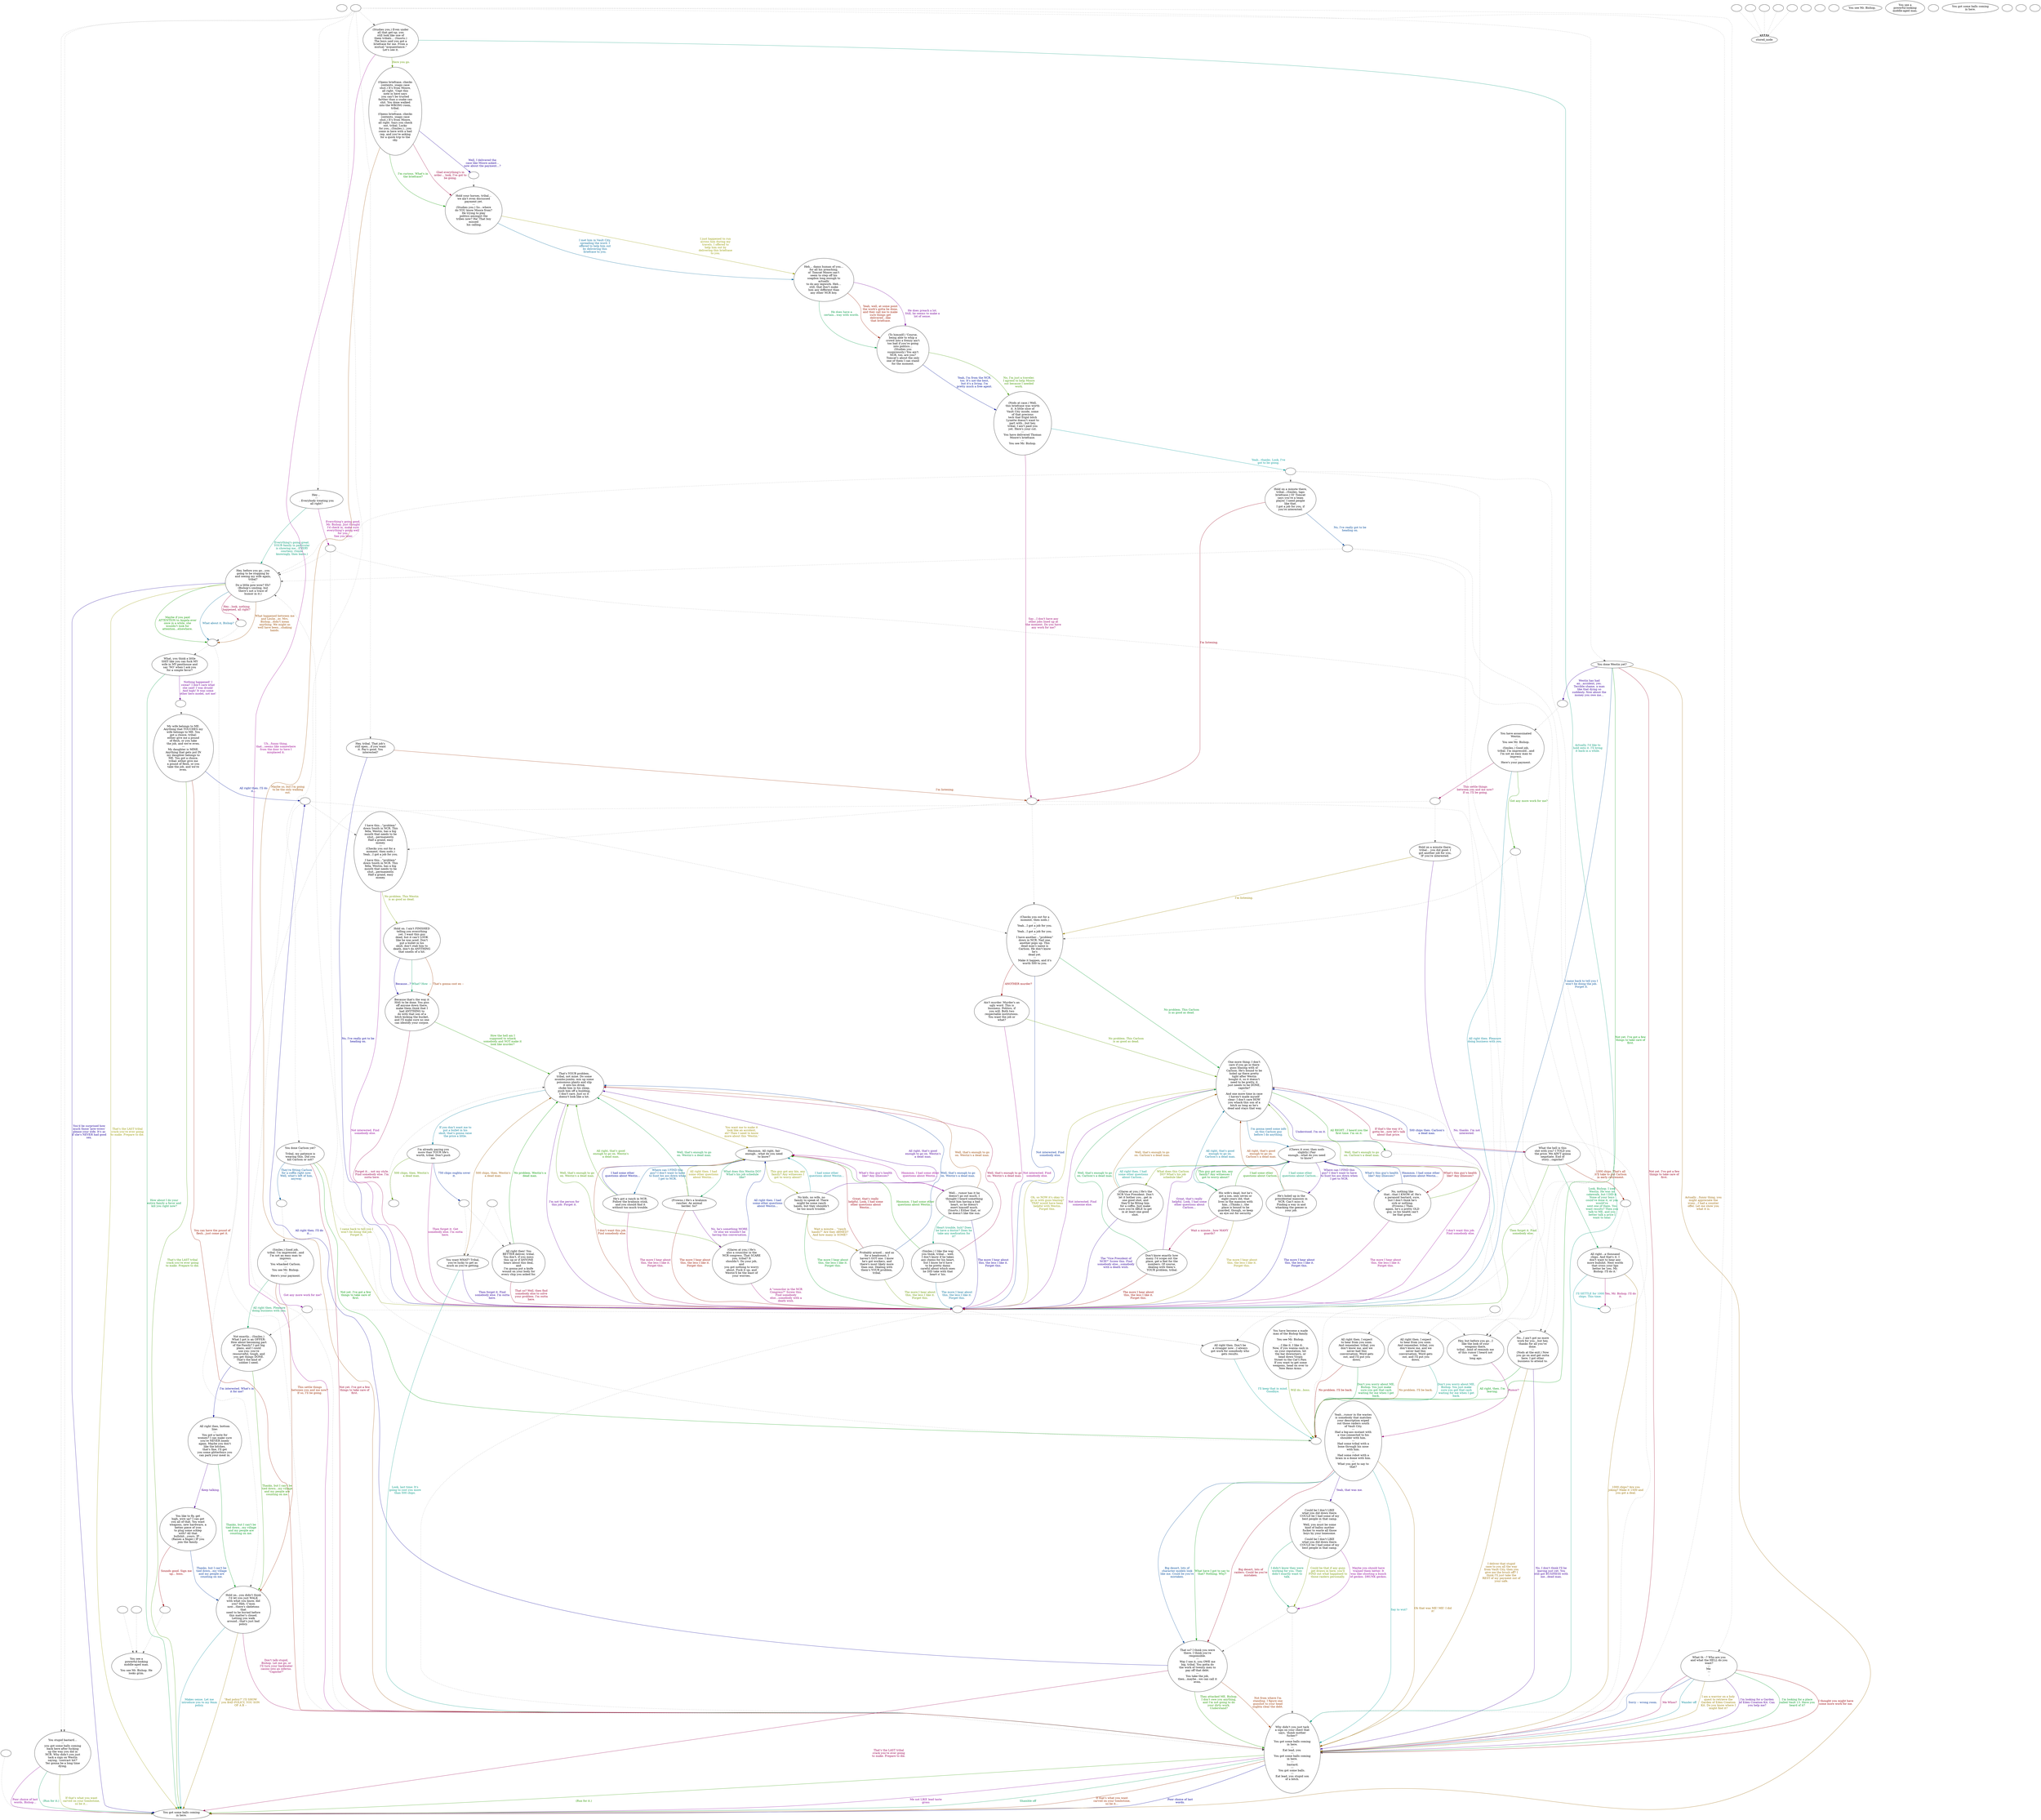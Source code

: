 digraph ncBishop {
  "checkPartyMembersNearDoor" [style=filled       fillcolor="#FFFFFF"       color="#000000"]
  "checkPartyMembersNearDoor" [label=""]
  "ChooseFromList" [style=filled       fillcolor="#FFFFFF"       color="#000000"]
  "ChooseFromList" [label="You see a\npowerful-looking\nmiddle-aged man.\n---\nYou see Mr. Bishop. He\nlooks grim."]
  "CLICK_PREV" [style=filled       fillcolor="#FFFFFF"       color="#000000"]
  "CLICK_PREV" -> "ChooseFromList" [style=dotted color="#555555"]
  "CLICK_PREV" [label=""]
  "CLICK_0" [style=filled       fillcolor="#FFFFFF"       color="#000000"]
  "CLICK_0" -> "stored_node" [style=dotted color="#555555"]
  "CLICK_0" [label=""]
  "CLICK_1" [style=filled       fillcolor="#FFFFFF"       color="#000000"]
  "CLICK_1" -> "stored_node" [style=dotted color="#555555"]
  "CLICK_1" [label=""]
  "CLICK_2" [style=filled       fillcolor="#FFFFFF"       color="#000000"]
  "CLICK_2" -> "stored_node" [style=dotted color="#555555"]
  "CLICK_2" [label=""]
  "CLICK_3" [style=filled       fillcolor="#FFFFFF"       color="#000000"]
  "CLICK_3" -> "stored_node" [style=dotted color="#555555"]
  "CLICK_3" [label=""]
  "CLICK_4" [style=filled       fillcolor="#FFFFFF"       color="#000000"]
  "CLICK_4" -> "stored_node" [style=dotted color="#555555"]
  "CLICK_4" [label=""]
  "CLICK_MORE" [style=filled       fillcolor="#FFFFFF"       color="#000000"]
  "CLICK_MORE" -> "ChooseFromList" [style=dotted color="#555555"]
  "CLICK_MORE" [label=""]
  "start" [style=filled       fillcolor="#FFFFFF"       color="#000000"]
  "start" [label=""]
  "critter_p_proc" [style=filled       fillcolor="#FFFFFF"       color="#000000"]
  "critter_p_proc" [label=""]
  "pickup_p_proc" [style=filled       fillcolor="#FFFFFF"       color="#000000"]
  "pickup_p_proc" -> "Node998" [style=dotted color="#555555"]
  "pickup_p_proc" [label=""]
  "talk_p_proc" [style=filled       fillcolor="#FFFFFF"       color="#000000"]
  "talk_p_proc" -> "Node056" [style=dotted color="#555555"]
  "talk_p_proc" -> "Node001" [style=dotted color="#555555"]
  "talk_p_proc" -> "Node003" [style=dotted color="#555555"]
  "talk_p_proc" -> "Node032" [style=dotted color="#555555"]
  "talk_p_proc" -> "Node031" [style=dotted color="#555555"]
  "talk_p_proc" -> "Node048" [style=dotted color="#555555"]
  "talk_p_proc" -> "Node033" [style=dotted color="#555555"]
  "talk_p_proc" -> "Node032" [style=dotted color="#555555"]
  "talk_p_proc" -> "Node002" [style=dotted color="#555555"]
  "talk_p_proc" [label=""]
  "destroy_p_proc" [style=filled       fillcolor="#FFFFFF"       color="#000000"]
  "destroy_p_proc" [label=""]
  "look_at_p_proc" [style=filled       fillcolor="#FFFFFF"       color="#000000"]
  "look_at_p_proc" [label="You see Mr. Bishop."]
  "description_p_proc" [style=filled       fillcolor="#FFFFFF"       color="#000000"]
  "description_p_proc" [label="You see a\npowerful-looking\nmiddle-aged man."]
  "use_skill_on_p_proc" [style=filled       fillcolor="#FFFFFF"       color="#000000"]
  "use_skill_on_p_proc" [label=""]
  "damage_p_proc" [style=filled       fillcolor="#FFFFFF"       color="#000000"]
  "damage_p_proc" [label="You got some balls coming\nin here."]
  "map_enter_p_proc" [style=filled       fillcolor="#FFFFFF"       color="#000000"]
  "map_enter_p_proc" [label=""]
  "timed_event_p_proc" [style=filled       fillcolor="#FFFFFF"       color="#000000"]
  "timed_event_p_proc" [label=""]
  "map_update_p_proc" [style=filled       fillcolor="#FFFFFF"       color="#000000"]
  "map_update_p_proc" [label=""]
  "Node998" [style=filled       fillcolor="#FFFFFF"       color="#000000"]
  "Node998" [label="You got some balls coming\nin here."]
  "Node999" [style=filled       fillcolor="#FFFFFF"       color="#000000"]
  "Node999" [label=""]
  "Node001" [style=filled       fillcolor="#FFFFFF"       color="#000000"]
  "Node001" [label="Why didn't you just tack\na sign on your chest that\nsays, 'dumb mother\nfucker?'\n---\nYou got some balls coming\nin here.\n---\nEat lead, you \n---\nYou got some balls coming\nin here.\n---\n bastard.\n---\nYou got some balls. \n---\nEat lead, you stupid son\nof a bitch."]
  "Node001" -> "Node998" [label="Me not LIKE lead taste\ngross" color="#850099" fontcolor="#850099"]
  "Node001" -> "Node998" [label="Shamble off" color="#009958" fontcolor="#009958"]
  "Node001" -> "Node998" [label="If that's what you want\ncarved on your tombstone,\nso be it..." color="#992C00" fontcolor="#992C00"]
  "Node001" -> "Node998" [label="Poor choice of last\nwords." color="#000199" fontcolor="#000199"]
  "Node001" -> "Node998" [label="(Run for it.)" color="#2E9900" fontcolor="#2E9900"]
  "Node002" [style=filled       fillcolor="#FFFFFF"       color="#000000"]
  "Node002" [label="What th --? Who are you\nand what the HELL do you\nwant?\n---\nMe \n---\n."]
  "Node002" -> "Node001" [label="Me Whoo?" color="#99005A" fontcolor="#99005A"]
  "Node002" -> "Node001" [label="Wander off" color="#008799" fontcolor="#008799"]
  "Node002" -> "Node001" [label="I am a warrior on a holy\nquest to retrieve the\nGarden of Eden Creation\nKit. Do you know where I\nmight find it?" color="#997F00" fontcolor="#997F00"]
  "Node002" -> "Node001" [label="I'm looking for a Garden\nof Eden Creation Kit. Can\nyou help me?" color="#520099" fontcolor="#520099"]
  "Node002" -> "Node001" [label="I'm looking for a place\ncalled Vault 13. Have you\nheard of it?" color="#009925" fontcolor="#009925"]
  "Node002" -> "Node001" [label="I thought you might have\nsome more work for me." color="#990007" fontcolor="#990007"]
  "Node002" -> "Node001" [label="Sorry -- wrong room." color="#003499" fontcolor="#003499"]
  "Node003" [style=filled       fillcolor="#FFFFFF"       color="#000000"]
  "Node003" [label="(Studies you.) Even under\nall that get-up, you\nstill look like one of\nthem tribals… (Snorts.)\nThe boys said you got a\nbriefcase for me. From a\nmutual \"acquaintance.\"\nLet's see it."]
  "Node003" -> "Node004" [label="Here you go." color="#619900" fontcolor="#619900"]
  "Node003" -> "Node001" [label="Uh…funny thing,\nthat…seems like somewhere\nfrom the door to here I\nmisplaced it." color="#99008D" fontcolor="#99008D"]
  "Node003" -> "Node001" [label="Actually, I'd like to\nhold onto it. I'll bring\nit back in a while." color="#009978" fontcolor="#009978"]
  "Node004" [style=filled       fillcolor="#FFFFFF"       color="#000000"]
  "Node004" [label="(Opens briefcase, checks\ncontents, snaps case\nshut.) It's from Moore,\nall right. 'Cept this\nnote in here says\nyou can't be trusted\nfarther than a snake can\nshit. You done walked\ninto the WRONG room,\ntribal.\n---\n(Opens briefcase, checks\ncontents, snaps case\nshut.) It's from Moore,\nall right. Says you check\nout, tribal. Lucky\nfor you…(Smiles.)…you\ncome in here with a bad\nrep, and you're asking\nfor a quick trip to the\nsky."]
  "Node004" -> "Node001" [label="Maybe so, but I'm going\nto be the only walking\nout." color="#994B00" fontcolor="#994B00"]
  "Node004" -> "Node990" [label="Well, I delivered the\ncase like Moore asked…\nnow about the payment…?" color="#1F0099" fontcolor="#1F0099"]
  "Node004" -> "Node005" [label="I'm curious. What's in\nthe briefcase?" color="#0E9900" fontcolor="#0E9900"]
  "Node004" -> "Node005" [label="Glad everything's in\norder… look, I've got to\nbe going." color="#99003B" fontcolor="#99003B"]
  "Node005" [style=filled       fillcolor="#FFFFFF"       color="#000000"]
  "Node005" [label="Hold your horses, tribal…\nwe ain't even discussed\npayment yet.\n---\n(Studies you.) So…where\ndo YOU know Moore from?\nHe trying to play\npolitics amongst the\ntribes now? Ha! That boy\nmissed\n his calling."]
  "Node005" -> "Node006" [label="I met him in Vault City,\nspreading the word. I\noffered to help him out\nby delivering this\nbriefcase to you." color="#006799" fontcolor="#006799"]
  "Node005" -> "Node006" [label="I just happened to run\nacross him during my\ntravels. I offered to\nhelp him out by\ndelivering this briefcase\nto you." color="#949900" fontcolor="#949900"]
  "Node006" [style=filled       fillcolor="#FFFFFF"       color="#000000"]
  "Node006" [label="Heh… damn human of you…\nfor all his preaching,\nol' Tomcat Moore can't\nseem to step off his\nsoapbox long enough to\nactually\nto do any legwork. Heh…\nstill, that don't make\nhim any different than\nany other NCR boy."]
  "Node006" -> "Node007" [label="He does preach a lot.\nStill, he seems to make a\nlot of sense." color="#720099" fontcolor="#720099"]
  "Node006" -> "Node007" [label="He does have a\ncertain…way with words." color="#009945" fontcolor="#009945"]
  "Node006" -> "Node007" [label="Yeah, well, at some point\nthe work's gotta be done,\nand they call me to make\nsure things get\ndelivered…like\n that briefcase." color="#991800" fontcolor="#991800"]
  "Node007" [style=filled       fillcolor="#FFFFFF"       color="#000000"]
  "Node007" [label="(To himself.) 'Course,\nbeing able to whip a\ncrowd into a frenzy ain't\ntoo bad if you're going\ninto politics…\n(Studies you\nsuspiciously.) You ain't\nNCR, too, are you?\nTomcat's about the only\none of them I can stand\nfor the moment."]
  "Node007" -> "Node008" [label="Yeah, I'm from the NCR,\ntoo. It's not the best,\nbut it's a living. I'm\npretty much a free agent." color="#001499" fontcolor="#001499"]
  "Node007" -> "Node008" [label="No, I'm just a traveler.\nI agreed to help Moore\nout because I needed\nwork." color="#419900" fontcolor="#419900"]
  "Node008" [style=filled       fillcolor="#FFFFFF"       color="#000000"]
  "Node008" [label="(Nods at case.) Well,\nthis briefcase was worth\nit. A little slice of\nVault City inside, some\nof that precious\ntech that frigid bitch\nLynette doesn't want to\npart with…but hey,\ntribal, I ain't paid you\nyet. Here's your cut.\n---\nYou have delivered Thomas\nMoore's briefcase.\n---\nYou see Mr. Bishop."]
  "Node008" -> "Node989" [label="Say…I don't have any\nother jobs lined up at\nthe moment. Do you have\nany work for me?" color="#99006E" fontcolor="#99006E"]
  "Node008" -> "Node988" [label="Yeah…thanks. Look, I've\ngot to be going." color="#009998" fontcolor="#009998"]
  "Node009" [style=filled       fillcolor="#FFFFFF"       color="#000000"]
  "Node009" [label="No…I ain't got no more\nwork for you…but hey,\nthanks for all you've\ndone.\n---\n(Nods at the exit.) Now\nyou go on and get outta\nhere. I got other\nbusiness to attend to."]
  "Node009" -> "Node001" [label="I deliver that stupid\ncase to you all the way\nfrom Vault City, then you\ngive me the brush off? I\nthink I'll just take the\nREST of my payment out of\nyour safe." color="#996B00" fontcolor="#996B00"]
  "Node009" -> "Node001" [label="No, I don't think I'll be\nleaving just yet. You\nstill got BUSINESS with\nme...dead man." color="#3E0099" fontcolor="#3E0099"]
  "Node009" -> "Node999" [label="All right, then. I'm\nleaving." color="#009912" fontcolor="#009912"]
  "Node010" [style=filled       fillcolor="#FFFFFF"       color="#000000"]
  "Node010" [label="Hold on a minute there,\ntribal…(Smiles, taps\nbriefcase.) Ol' Tomcat\nsays you're a team\nplayer. I need people\nlike that.\nI got a job for you, if\nyou're interested."]
  "Node010" -> "Node989" [label="I'm listening." color="#99001B" fontcolor="#99001B"]
  "Node010" -> "Node987" [label="No, I've really got to be\nheading on." color="#004899" fontcolor="#004899"]
  "Node011" [style=filled       fillcolor="#FFFFFF"       color="#000000"]
  "Node011" [label="I have this…\"problem\"\ndown South in NCR. This\nfella, Westin, has a big\nmouth that needs to be\nshut…permanently.\nHalf a grand, easy\nmoney.\n---\n(Checks you out for a\nmoment, then nods.)\nYeah…I got a job for you.\n---\nI have this…\"problem\"\ndown South in NCR. This\nfella, Westin, has a big\nmouth that needs to be\nshut…permanently.\nHalf a grand, easy\nmoney."]
  "Node011" -> "Node012" [label="No problem. This Westin\nis as good as dead." color="#749900" fontcolor="#749900"]
  "Node011" -> "Node986" [label="Not interested. Find\nsomebody else." color="#910099" fontcolor="#910099"]
  "Node012" [style=filled       fillcolor="#FFFFFF"       color="#000000"]
  "Node012" [label="Hold on. I ain't FINISHED\ntelling you everything\nyet. I want this guy\ndead, but it can't LOOK\nlike he was aced. Don't\nput a bullet in his\nskull, don't stab him to\ndeath, don't do ANYTHING\nthat smells of a hit."]
  "Node012" -> "Node013" [label="What? How  --" color="#009964" fontcolor="#009964"]
  "Node012" -> "Node013" [label="That's gonna cost ex --" color="#993800" fontcolor="#993800"]
  "Node012" -> "Node013" [label="Because...?" color="#0B0099" fontcolor="#0B0099"]
  "Node013" [style=filled       fillcolor="#FFFFFF"       color="#000000"]
  "Node013" [label="Because that's the way it\nHAS to be done. You piss\noff anyone down there,\nmake them think that I\nhad ANYTHING to\ndo with that son of a\nbitch kicking the bucket,\nand I'll make sure no one\ncan identify your corpse."]
  "Node013" -> "Node014" [label="How the hell am I\nsupposed to whack\nsomebody and NOT make it\nlook like murder?" color="#219900" fontcolor="#219900"]
  "Node013" -> "Node986" [label="Forget it… not my style.\nFind somebody else. I'm\noutta here." color="#99004E" fontcolor="#99004E"]
  "Node014" [style=filled       fillcolor="#FFFFFF"       color="#000000"]
  "Node014" [label="That's YOUR problem,\ntribal, not mine. Do some\nmumbo-jumbo, mix up some\npoisonous plants and slip\nit into his drink,\nchoke him in his sleep,\npush him off a building,\nI don't care. Just so it\ndoesn't look like a hit."]
  "Node014" -> "Node016" [label="If you don't want me to\nput a bullet in his\nskull, that's gonna raise\nthe price a little." color="#007B99" fontcolor="#007B99"]
  "Node014" -> "Node022" [label="You want me to make it\nlook like an accident,\neh? Then I need to know\nmore about this 'Westin.'" color="#998B00" fontcolor="#998B00"]
  "Node014" -> "Node986" [label="I'm not the person for\nthis job. Forget it." color="#5E0099" fontcolor="#5E0099"]
  "Node015" [style=filled       fillcolor="#FFFFFF"       color="#000000"]
  "Node015" [label="All right then. I expect\nto hear from you soon.\nAnd remember, tribal, you\ndon't know me, and we\nnever had this\nconversation. Word gets\nout, and I'll put you\ndown."]
  "Node015" -> "Node999" [label="Don't you worry about ME,\nBishop. You just make\nsure you got that cash\nwaiting for me when I get\nback." color="#009931" fontcolor="#009931"]
  "Node015" -> "Node999" [label="No problem. I'll be back." color="#990500" fontcolor="#990500"]
  "Node016" [style=filled       fillcolor="#FFFFFF"       color="#000000"]
  "Node016" [label="I'm already paying you\nmore than YOUR life's\nworth, tribal. Don't push\nme."]
  "Node016" -> "Node983" [label="750 chips oughta cover\nit." color="#002899" fontcolor="#002899"]
  "Node016" -> "Node982" [label="500 chips, then. Westin's\na dead man." color="#559900" fontcolor="#559900"]
  "Node016" -> "Node986" [label="Then forget it. Get\nsomebody else. I'm outta\nhere." color="#990081" fontcolor="#990081"]
  "Node017" [style=filled       fillcolor="#FFFFFF"       color="#000000"]
  "Node017" [label="You want WHAT? Tribal,\nyou're lucky to get as\nmuch as you're getting."]
  "Node017" -> "Node001" [label="Look, last time: It's\ngoing to cost you more\nthan 500 chips." color="#009984" fontcolor="#009984"]
  "Node017" -> "Node014" [label="500 chips, then. Westin's\na dead man." color="#995700" fontcolor="#995700"]
  "Node017" -> "Node986" [label="Then forget it. Find\nsomebody else. I'm outta\nhere." color="#2B0099" fontcolor="#2B0099"]
  "Node018" [style=filled       fillcolor="#FFFFFF"       color="#000000"]
  "Node018" [label="All right then! You\nBETTER deliver, tribal.\nYou don't, if you mess\nthis up or if ANYONE\nhears about this deal,\nand\nI'm gonna put a knife\nwound on your body for\nevery chip you asked for."]
  "Node018" -> "Node014" [label="No problem. Westin's a\ndead man." color="#029900" fontcolor="#029900"]
  "Node018" -> "Node986" [label="That so? Well, then find\nsomebody else to solve\nyour problem. I'm outta\nhere." color="#99002E" fontcolor="#99002E"]
  "Node022" [style=filled       fillcolor="#FFFFFF"       color="#000000"]
  "Node022" [label="Hmmmm. All right, fair\nenough…what do you need\nto know?"]
  "Node022" -> "Node023" [label="Where can I FIND this\nguy? I don't want to have\nto hunt his ass down when\nI get to NCR." color="#005B99" fontcolor="#005B99"]
  "Node022" -> "Node024" [label="This guy got any kin, any\nfamily? Any witnesses I\ngot to worry about?" color="#889900" fontcolor="#889900"]
  "Node022" -> "Node026" [label="What's this guy's health\nlike? Any illnesses?" color="#7E0099" fontcolor="#7E0099"]
  "Node022" -> "Node028" [label="What does this Westin DO?\nWhat's his job schedule\nlike?" color="#009951" fontcolor="#009951"]
  "Node022" -> "Node986" [label="I don't want this job.\nFind somebody else." color="#992400" fontcolor="#992400"]
  "Node023" [style=filled       fillcolor="#FFFFFF"       color="#000000"]
  "Node023" [label="He's got a ranch in NCR.\nFollow the brahmin stink,\nand you should find it\nwithout too much trouble."]
  "Node023" -> "Node022" [label="I had some other\nquestions about Westin…" color="#000899" fontcolor="#000899"]
  "Node023" -> "Node014" [label="All right, that's good\nenough to go on. Westin's\na dead man." color="#359900" fontcolor="#359900"]
  "Node023" -> "Node986" [label="The more I hear about\nthis, the less I like it.\nForget this." color="#990062" fontcolor="#990062"]
  "Node024" [style=filled       fillcolor="#FFFFFF"       color="#000000"]
  "Node024" [label="No kids, no wife, no\nfamily to speak of. There\nmight be some ranch\nhands, but they shouldn't\nbe too much trouble."]
  "Node024" -> "Node022" [label="I had some other\nquestions about Westin…" color="#008E99" fontcolor="#008E99"]
  "Node024" -> "Node025" [label="Wait a minute… \"ranch\nhands?\" Are they ARMED?\nAnd how many is SOME?" color="#997700" fontcolor="#997700"]
  "Node024" -> "Node014" [label="All right, that's good\nenough to go on. Westin's\na dead man." color="#4A0099" fontcolor="#4A0099"]
  "Node024" -> "Node986" [label="The more I hear about\nthis, the less I like it.\nForget this." color="#00991E" fontcolor="#00991E"]
  "Node025" [style=filled       fillcolor="#FFFFFF"       color="#000000"]
  "Node025" [label="Probably armed… and as\nfor a headcount, I\nhaven't GOT one. I know\nhe's got workers, and\nthere's most likely more\nthan one. Dealing with\nthem's YOUR problem,\ntribal."]
  "Node025" -> "Node022" [label="Great, that's really\nhelpful. Look, I had some\nother questions about\nWestin…" color="#99000F" fontcolor="#99000F"]
  "Node025" -> "Node014" [label="Well, that's enough to go\non. Westin's a dead man." color="#003B99" fontcolor="#003B99"]
  "Node025" -> "Node986" [label="The more I hear about\nthis, the less I like it.\nForget this." color="#689900" fontcolor="#689900"]
  "Node026" [style=filled       fillcolor="#FFFFFF"       color="#000000"]
  "Node026" [label="Well… rumor has it he\ndoesn't go out much. I\nthought I heard something\n'bout him having a bad\nheart, so he doesn't\nexert himself much.\n(Snorts.) Either that, or\nhe doesn't like the sun."]
  "Node026" -> "Node022" [label="Hmmmm. I had some other\nquestions about Westin…" color="#990095" fontcolor="#990095"]
  "Node026" -> "Node027" [label="Heart trouble, huh? Does\nhe have a doctor? Does he\ntake any medication for\nit?" color="#009971" fontcolor="#009971"]
  "Node026" -> "Node014" [label="Well, that's enough to go\non. Westin's a dead man." color="#994400" fontcolor="#994400"]
  "Node026" -> "Node986" [label="The more I hear about\nthis, the less I like it.\nForget this." color="#170099" fontcolor="#170099"]
  "Node027" [style=filled       fillcolor="#FFFFFF"       color="#000000"]
  "Node027" [label="(Smiles.) I like the way\nyou think, tribal… well,\nI don't know if he takes\nany chems for his heart,\nbut I know he'd have\nto be pretty damn\ncareful about which ones\nhe DID take with that\nheart o' his."]
  "Node027" -> "Node022" [label="Hmmmm. I had some other\nquestions about Westin…" color="#159900" fontcolor="#159900"]
  "Node027" -> "Node014" [label="Well, that's enough to go\non. Westin's a dead man." color="#990042" fontcolor="#990042"]
  "Node027" -> "Node986" [label="The more I hear about\nthis, the less I like it.\nForget this." color="#006F99" fontcolor="#006F99"]
  "Node028" [style=filled       fillcolor="#FFFFFF"       color="#000000"]
  "Node028" [label="(Frowns.) He's a brahmin\nrancher. An animal\nherder. So?"]
  "Node028" -> "Node022" [label="All right then. I had\nsome other questions\nabout Westin…" color="#999700" fontcolor="#999700"]
  "Node028" -> "Node029" [label="No, he's something MORE.\nOr else we wouldn't be\nhaving this conversation." color="#6A0099" fontcolor="#6A0099"]
  "Node028" -> "Node014" [label="Well, that's enough to go\non. Westin's a dead man." color="#00993D" fontcolor="#00993D"]
  "Node028" -> "Node986" [label="The more I hear about\nthis, the less I like it.\nForget this." color="#991100" fontcolor="#991100"]
  "Node029" [style=filled       fillcolor="#FFFFFF"       color="#000000"]
  "Node029" [label="(Glares at you.) He's\nalso a councilor in the\nNCR congress. That SCARE\nyou, tribal? It\nshouldn't. Do your job,\nand\nyou got nothing to worry\nabout. Fuck it up, and\nWestin'll be the least of\nyour worries."]
  "Node029" -> "Node022" [label="All right then. I had\nsome other questions\nabout Westin…" color="#001C99" fontcolor="#001C99"]
  "Node029" -> "Node014" [label="Well, that's enough to go\non. Westin's a dead man." color="#499900" fontcolor="#499900"]
  "Node029" -> "Node986" [label="A \"councilor in the NCR\nCongress?\" Screw this.\nFind somebody\nelse…somebody with a\ndeath wish." color="#990075" fontcolor="#990075"]
  "Node030" [style=filled       fillcolor="#FFFFFF"       color="#000000"]
  "Node030" [label="All right then. Don't be\na stranger now…I always\ngot work for somebody who\ngets results."]
  "Node030" -> "Node999" [label="I'll keep that in mind.\nGoodbye." color="#009990" fontcolor="#009990"]
  "Node031" [style=filled       fillcolor="#FFFFFF"       color="#000000"]
  "Node031" [label="You done Westin yet?"]
  "Node031" -> "Node998" [label="Actually…funny thing, you\nmight appreciate the\nirony…I had a counter\noffer. Let me show you\nwhat it is." color="#996400" fontcolor="#996400"]
  "Node031" -> "Node981" [label="Westin has had\nan…accident, yes.\nTerrible shame, a man\nlike that dying so\nsuddenly. Now about the\nmoney you owe me…" color="#370099" fontcolor="#370099"]
  "Node031" -> "Node999" [label="Not yet. I've got a few\nthings to take care of\nfirst." color="#00990A" fontcolor="#00990A"]
  "Node031" -> "Node001" [label="Not yet. I've got a few\nthings to take care of\nfirst." color="#990022" fontcolor="#990022"]
  "Node031" -> "Node986" [label="I came back to tell you I\nwon't be doing the job.\nForget it." color="#004F99" fontcolor="#004F99"]
  "Node032" [style=filled       fillcolor="#FFFFFF"       color="#000000"]
  "Node032" [label="You stupid bastard…\n---\nyou got some balls coming\nback here after fucking\nup the way you did in\nNCR. Why didn't you just\ntack a sign on Westin\nsaying, 'contract hit?'\nYer gonna be a long time\ndying."]
  "Node032" -> "Node998" [label="If that's what you want\ncarved on your tombstone,\nso be it..." color="#7C9900" fontcolor="#7C9900"]
  "Node032" -> "Node998" [label="Poor choice of last\nwords, Bishop…" color="#8A0099" fontcolor="#8A0099"]
  "Node032" -> "Node998" [label="(Run for it.)" color="#00995D" fontcolor="#00995D"]
  "Node033" [style=filled       fillcolor="#FFFFFF"       color="#000000"]
  "Node033" [label="Hey, tribal. That job's\nstill open…if you want\nit. Pay's good. You\ninterested?"]
  "Node033" -> "Node989" [label="I'm listening." color="#993000" fontcolor="#993000"]
  "Node033" -> "Node986" [label="No, I've really got to be\nheading on." color="#040099" fontcolor="#040099"]
  "Node034" [style=filled       fillcolor="#FFFFFF"       color="#000000"]
  "Node034" [label="You have assassinated\nWestin.\n---\nYou see Mr. Bishop.\n---\n(Smiles.) Good job,\ntribal. I'm impressed…and\nI'm not an easy man to\nimpress.\n---\nHere's your payment."]
  "Node034" -> "Node980" [label="Got any more work for me?" color="#299900" fontcolor="#299900"]
  "Node034" -> "Node979" [label="This settle things\nbetween you and me now?\nIf so, I'll be going." color="#990056" fontcolor="#990056"]
  "Node034" -> "Node986" [label="All right then. Pleasure\ndoing business with you." color="#008299" fontcolor="#008299"]
  "Node035" [style=filled       fillcolor="#FFFFFF"       color="#000000"]
  "Node035" [label="Hold on a minute there,\ntribal… you did good. I\ngot another job for you,\nIF you're interested."]
  "Node035" -> "Node036" [label="I'm listening." color="#998300" fontcolor="#998300"]
  "Node035" -> "Node986" [label="No, thanks. I'm not\ninterested." color="#570099" fontcolor="#570099"]
  "Node036" [style=filled       fillcolor="#FFFFFF"       color="#000000"]
  "Node036" [label="(Checks you out for a\nmoment, then nods.)\n---\nYeah…I got a job for you.\n---\nYeah…I got a job for you.\n---\nI have another…\"problem\"\ndown in NCR. Nail one,\nanother pops up. This\ndead man's name is\nCarlson. He don't know\nhe's\n dead yet. \n---\nMake it happen, and it's\nworth 500 to you."]
  "Node036" -> "Node039" [label="No problem. This Carlson\nis as good as dead." color="#00992A" fontcolor="#00992A"]
  "Node036" -> "Node037" [label="ANOTHER murder?" color="#990003" fontcolor="#990003"]
  "Node036" -> "Node986" [label="Not interested. Find\nsomebody else." color="#002F99" fontcolor="#002F99"]
  "Node037" [style=filled       fillcolor="#FFFFFF"       color="#000000"]
  "Node037" [label="Ain't murder. Murder's an\nugly word. This is\nbusiness. Politics, if\nyou will. Both two\nrespectable institutions.\nYou want the job or\nwhat?"]
  "Node037" -> "Node039" [label="No problem. This Carlson\nis as good as dead." color="#5C9900" fontcolor="#5C9900"]
  "Node037" -> "Node986" [label="Not interested. Find\nsomebody else." color="#990089" fontcolor="#990089"]
  "Node038" [style=filled       fillcolor="#FFFFFF"       color="#000000"]
  "Node038" [label="All right then. I expect\nto hear from you soon.\nAnd remember, tribal, you\ndon't know me, and we\nnever had this\nconversation. Word gets\nout, and I'll put you\ndown."]
  "Node038" -> "Node999" [label="Don't you worry about ME,\nBishop. You just make\nsure you got that cash\nwaiting for me when I get\nback." color="#00997D" fontcolor="#00997D"]
  "Node038" -> "Node999" [label="No problem. I'll be back." color="#995000" fontcolor="#995000"]
  "Node039" [style=filled       fillcolor="#FFFFFF"       color="#000000"]
  "Node039" [label="One more thing: I don't\ncare if you go in there\nguns blazing with ol'\nCarlson. He's bound to be\nholed up there pretty\ntight after Westin\nbought it, so it doesn't\nneed to be pretty, it\njust needs to be DONE,\ncapiche?\n---\nAnd one more time in case\nI haven't made myself\nclear: I don't care HOW\nyou whack this son of a\nbitch as long as he's\n dead and stays that way."]
  "Node039" -> "Node978" [label="Understood. I'm on it." color="#230099" fontcolor="#230099"]
  "Node039" -> "Node978" [label="All RIGHT…I heard you the\nfirst time. I'm on it." color="#099900" fontcolor="#099900"]
  "Node039" -> "Node040" [label="If that's the way it's\ngotta be…now let's talk\nabout that price." color="#990036" fontcolor="#990036"]
  "Node039" -> "Node042" [label="I'm gonna need some info\non this Carlson guy\nbefore I do anything." color="#006399" fontcolor="#006399"]
  "Node039" -> "Node986" [label="Oh, so NOW it's okay to\ngo in with guns blazing?\nTHAT would have been\nhelpful with Westin.\nForget this." color="#8F9900" fontcolor="#8F9900"]
  "Node039" -> "Node986" [label="Not interested. Find\nsomeone else." color="#760099" fontcolor="#760099"]
  "Node040" [style=filled       fillcolor="#FFFFFF"       color="#000000"]
  "Node040" [label="What the hell is this\nshit with you? I TOLD you\nthe price. We AIN'T gonna\nnegotiate. End of\nstory…capiche?"]
  "Node040" -> "Node041" [label="Look, Bishop. I iced\nWestin. He was no\ncakewalk, but I DID it.\nNone of your boys\ncould've done it, or you\nwould've\nsent one of them. You\nwant results? Then you\ntalk to ME, and you\nbetter talk a price I\nwant to hear." color="#009949" fontcolor="#009949"]
  "Node040" -> "Node977" [label="1000 chips. That's all\nit'll take to put Carlson\nin early retirement." color="#991D00" fontcolor="#991D00"]
  "Node040" -> "Node039" [label="500 chips then. Carlson's\na dead man." color="#001099" fontcolor="#001099"]
  "Node040" -> "Node986" [label="Then forget it. Find\nsomebody else." color="#3C9900" fontcolor="#3C9900"]
  "Node041" [style=filled       fillcolor="#FFFFFF"       color="#000000"]
  "Node041" [label="All right…a thousand\nchips. And that's it. I\ndon't want to hear any\nmore bullshit. Next words\nthat cross your lips\nbetter be 'yes, Mr.\nBishop. I'll do it.'"]
  "Node041" -> "Node976" [label="Yes, Mr. Bishop. I'll do\nit." color="#990069" fontcolor="#990069"]
  "Node041" -> "Node976" [label="I'll SETTLE for 1000\nchips. This time." color="#009699" fontcolor="#009699"]
  "Node041" -> "Node001" [label="1000 chips? Are you\njoking? Make it 1500 and\nyou got a deal." color="#997000" fontcolor="#997000"]
  "Node042" [style=filled       fillcolor="#FFFFFF"       color="#000000"]
  "Node042" [label="(Chews it over, then nods\nslightly.) Fair\nenough…what do you need\nto know?"]
  "Node042" -> "Node043" [label="Where can I FIND this\nguy? I don't want to have\nto hunt his ass down when\nI get to NCR." color="#430099" fontcolor="#430099"]
  "Node042" -> "Node044" [label="This guy got any kin, any\nfamily? Any witnesses I\ngot to worry about?" color="#009916" fontcolor="#009916"]
  "Node042" -> "Node046" [label="What's this guy's health\nlike? Any illnesses?" color="#990016" fontcolor="#990016"]
  "Node042" -> "Node046" [label="What's this guy's health\nlike? Any illnesses?" color="#004399" fontcolor="#004399"]
  "Node042" -> "Node047" [label="What does this Carlson\nDO? What's his job\nschedule like?" color="#709900" fontcolor="#709900"]
  "Node042" -> "Node986" [label="I don't want this job.\nFind somebody else." color="#960099" fontcolor="#960099"]
  "Node043" [style=filled       fillcolor="#FFFFFF"       color="#000000"]
  "Node043" [label="He's holed up in the\npresidential mansion in\nNCR. Can't miss it.\nFinding a way in and\nwhacking the geezer is\nyour job."]
  "Node043" -> "Node042" [label="I had some other\nquestions about Carlson…" color="#009969" fontcolor="#009969"]
  "Node043" -> "Node039" [label="All right, that's good\nenough to go on.\nCarlson's a dead man." color="#993C00" fontcolor="#993C00"]
  "Node043" -> "Node986" [label="The more I hear about\nthis, the less I like it.\nForget this." color="#100099" fontcolor="#100099"]
  "Node044" [style=filled       fillcolor="#FFFFFF"       color="#000000"]
  "Node044" [label="His wife's dead, but he's\ngot a son, only seven or\neight years old, that\nlives in the mansion with\nhim...(Thinks.)...the\nplace is bound to be\nguarded, though, so keep\nan eye out for security."]
  "Node044" -> "Node042" [label="I had some other\nquestions about Carlson…" color="#1D9900" fontcolor="#1D9900"]
  "Node044" -> "Node045" [label="Wait a minute…how MANY\nguards?" color="#990049" fontcolor="#990049"]
  "Node044" -> "Node039" [label="All right, that's good\nenough to go on.\nCarlson's a dead man." color="#007699" fontcolor="#007699"]
  "Node044" -> "Node986" [label="The more I hear about\nthis, the less I like it.\nForget this." color="#998F00" fontcolor="#998F00"]
  "Node045" [style=filled       fillcolor="#FFFFFF"       color="#000000"]
  "Node045" [label="Don't know exactly how\nmany. I'd scope out the\nplace, get a feel for the\nnumbers. Of course,\ndealing with them's\n YOUR problem, tribal."]
  "Node045" -> "Node042" [label="Great, that's really\nhelpful. Look, I had some\nother questions about\nCarlson…" color="#630099" fontcolor="#630099"]
  "Node045" -> "Node039" [label="Well, that's enough to go\non. Carlson's a dead man." color="#009936" fontcolor="#009936"]
  "Node045" -> "Node986" [label="The more I hear about\nthis, the less I like it.\nForget this." color="#990900" fontcolor="#990900"]
  "Node046" [style=filled       fillcolor="#FFFFFF"       color="#000000"]
  "Node046" [label="No, nothing like\nthat…that I KNOW of. He's\na paranoid bastard, sure,\nbut I don't think he's\nsick or nothing.\n(Frowns.) Then\nagain, he's a pretty OLD\nguy, so his health can't\nbe that great."]
  "Node046" -> "Node042" [label="Hmmmm. I had some other\nquestions about Westin…" color="#002399" fontcolor="#002399"]
  "Node046" -> "Node039" [label="Well, that's enough to go\non. Carlson's a dead man." color="#509900" fontcolor="#509900"]
  "Node046" -> "Node986" [label="The more I hear about\nthis, the less I like it.\nForget this." color="#99007D" fontcolor="#99007D"]
  "Node047" [style=filled       fillcolor="#FFFFFF"       color="#000000"]
  "Node047" [label="(Glares at you.) He's the\nNCR Vice President. Don't\nlet it bother you…get in\none good shot, and\nthey'll be fitting him\nfor a coffin. Just make\nsure you're ABLE to get\nin at least one good\nshot."]
  "Node047" -> "Node042" [label="All right then. I had\nsome other questions\nabout Carlson…" color="#009989" fontcolor="#009989"]
  "Node047" -> "Node039" [label="Well, that's enough to go\non. Carlson's a dead man." color="#995C00" fontcolor="#995C00"]
  "Node047" -> "Node986" [label="The \"Vice President of\nNCR?\" Screw this. Find\nsomebody else…somebody\nwith a death wish." color="#2F0099" fontcolor="#2F0099"]
  "Node048" [style=filled       fillcolor="#FFFFFF"       color="#000000"]
  "Node048" [label="You done Carlson yet?\n---\nTribal, my patience is\nwearing thin. Did you\nkill Carlson or not?"]
  "Node048" -> "Node999" [label="Not yet. I've got a few\nthings to take care of\nfirst." color="#009903" fontcolor="#009903"]
  "Node048" -> "Node001" [label="Not yet. I've got a few\nthings to take care of\nfirst." color="#99002A" fontcolor="#99002A"]
  "Node048" -> "Node975" [label="They're fitting Carlson\nfor a coffin right now.\nWell, what's left of him,\nanyway." color="#005799" fontcolor="#005799"]
  "Node048" -> "Node986" [label="I came back to tell you I\nwon't be doing the job.\nForget it." color="#839900" fontcolor="#839900"]
  "Node049" [style=filled       fillcolor="#FFFFFF"       color="#000000"]
  "Node049" [label="(Smiles.) Good job,\ntribal. I'm impressed…and\nI'm not an easy man to\nimpress.\n---\nYou whacked Carlson.\n---\nYou see Mr. Bishop.\n---\nHere's your payment."]
  "Node049" -> "Node974" [label="Got any more work for me?" color="#820099" fontcolor="#820099"]
  "Node049" -> "Node050" [label="All right then. Pleasure\ndoing business with you." color="#009956" fontcolor="#009956"]
  "Node049" -> "Node051" [label="This settle things\nbetween you and me now?\nIf so, I'll be going." color="#992900" fontcolor="#992900"]
  "Node050" [style=filled       fillcolor="#FFFFFF"       color="#000000"]
  "Node050" [label="Not exactly... (Smiles.)\nWhat I got is an OFFER:\nHow about becoming part\nof the Family? I got big\nplans, and I could\nuse you: you're\nresourceful, tough, and\nyou get things DONE.\nThat's the kind of\nsoldier I need."]
  "Node050" -> "Node052" [label="I'm interested. What's in\nit for me?" color="#000499" fontcolor="#000499"]
  "Node050" -> "Node051" [label="Thanks, but I can't be\ntied down...my village\nand my people are\ncounting on me." color="#309900" fontcolor="#309900"]
  "Node051" [style=filled       fillcolor="#FFFFFF"       color="#000000"]
  "Node051" [label="Hold on…you didn't think\nI'd let you just WALK\nwith what you know, did\nyou? Heh. C'mon\nnow…there's skeletons\nthat\nneed to be buried before\nthis matter's closed.\nLetting you walk\naround…that's just bad\npolicy."]
  "Node051" -> "Node001" [label="Don't talk stupid,\nBishop. Let me go, or\nI'll turn your backwater\ncasino into an inferno.\n\"Capiche?\"" color="#99005D" fontcolor="#99005D"]
  "Node051" -> "Node998" [label="Makes sense. Let me\nintroduce you to my 9mm\npolicy." color="#008A99" fontcolor="#008A99"]
  "Node051" -> "Node998" [label="\"Bad policy?\" I'll SHOW\nyou BAD POLICY, YOU SON\nOF A B --" color="#997C00" fontcolor="#997C00"]
  "Node052" [style=filled       fillcolor="#FFFFFF"       color="#000000"]
  "Node052" [label="All right then, bottom\nline:\n---\nYou got a taste for\nwomen? I can make sure\nyou're NEVER lonely\nagain. Maybe you don't\nlike the bitches,\nthat's fine, I'll get\nyou some glitterboys you\ncan park your meat in."]
  "Node052" -> "Node053" [label="Keep talking." color="#4F0099" fontcolor="#4F0099"]
  "Node052" -> "Node051" [label="Thanks, but I can't be\ntied down...my village\nand my people are\ncounting on me." color="#009922" fontcolor="#009922"]
  "Node053" [style=filled       fillcolor="#FFFFFF"       color="#000000"]
  "Node053" [label="You like to fly, get\nhigh, wire up? I can get\nyou all of that. You want\nweapons, new hardware, a\nbetter piece of iron\nto plug some schlep\nwith? All that\nbullshit…yours. IF…\n(Raises a finger.) IF you\njoin the family."]
  "Node053" -> "Node054" [label="Sounds good. Sign me\nup... boss." color="#99000A" fontcolor="#99000A"]
  "Node053" -> "Node051" [label="Thanks, but I can't be\ntied down...my village\nand my people are\ncounting on me." color="#003799" fontcolor="#003799"]
  "Node054" [style=filled       fillcolor="#FFFFFF"       color="#000000"]
  "Node054" -> "ChooseFromList" [style=dotted color="#555555"]
  "Node054" [label=""]
  "Node055" [style=filled       fillcolor="#FFFFFF"       color="#000000"]
  "Node055" [label="You have become a made\nman of the Bishop family.\n---\nYou see Mr. Bishop.\n---\n…I like it, I like it.\nNow, if you wanna cash in\non your reputation, hit\nthe bar downstairs, or\nhead down Virgin\nStreet to the Cat's Paw.\nIf you want to get some\nweapons, head on over to\nNew Reno Arms."]
  "Node055" -> "Node999" [label="Will do…boss." color="#649900" fontcolor="#649900"]
  "Node056" [style=filled       fillcolor="#FFFFFF"       color="#000000"]
  "Node056" [label="Hey… \n---\n. Everybody treating you\nall right?"]
  "Node056" -> "Node973" [label="Everything's going good,\nMr. Bishop. Just thought\nI'd check in, make sure\neverything's going well\nfor you.\n See you later." color="#990090" fontcolor="#990090"]
  "Node056" -> "Node057" [label="Everything's going great.\nYOUR family in particular\nis showing me…EVERY\ncourtesy. (Smile\nknowingly, then leave.)" color="#009975" fontcolor="#009975"]
  "Node057" [style=filled       fillcolor="#FFFFFF"       color="#000000"]
  "Node057" [label="Hey, before you go…you\ngoing to be stopping by\nand seeing my wife again,\ntribal?\n---\nDo a little pow-wow? Eh?\n(Bishop's smiling, but\nthere's not a trace of\nhumor in it.)"]
  "Node057" -> "Node972" [label="What happened between me\nand Leslie…er, Mrs.\nBishop…didn't mean\nanything. We might as\nwell have been…shaking\nhands." color="#994900" fontcolor="#994900"]
  "Node057" -> "Node998" [label="You'd be surprised how\nmuch those 'pow-wows'\nplease your wife. It's as\nif she's NEVER had good\nsex." color="#1C0099" fontcolor="#1C0099"]
  "Node057" -> "Node972" [label="Maybe if you paid\nATTENTION to Angela ever\nonce in a while, she\nwouldn't look for\nattention...elsewhere." color="#119900" fontcolor="#119900"]
  "Node057" -> "Node971" [label="Hey…look, nothing\nhappened, all right?" color="#99003D" fontcolor="#99003D"]
  "Node057" -> "Node972" [label="What about it, Bishop?" color="#006A99" fontcolor="#006A99"]
  "Node057" -> "Node998" [label="That's the LAST tribal\ncrack you're ever going\nto make. Prepare to die." color="#979900" fontcolor="#979900"]
  "Node058" [style=filled       fillcolor="#FFFFFF"       color="#000000"]
  "Node058" [label="What, you think a little\nSHIT like you can fuck MY\nwife in MY penthouse and\nsay 'NO' when I ask you\nfor a simple favor?"]
  "Node058" -> "Node970" [label="Nothing happened! I\nswear! I don't care what\nshe said! I was drunk!\nAnd high! It was some\nother hero model, not me!" color="#6F0099" fontcolor="#6F0099"]
  "Node058" -> "Node998" [label="How about I do your\nentire family a favor and\nkill you right now?" color="#009942" fontcolor="#009942"]
  "Node059" [style=filled       fillcolor="#FFFFFF"       color="#000000"]
  "Node059" [label="My wife belongs to ME.\nAnything that TOUCHES my\nwife belongs to ME. You\ngot a choice, tribal:\neither give me a pound\nof flesh, or you take\nthe job, and we're even.\n---\nMy daughter is MINE.\nAnything that gets put IN\nmy daughter belongs to\nME. You got a choice,\ntribal: either give me\na pound of flesh, or you\ntake the job, and we're\neven."]
  "Node059" -> "Node001" [label="You can have the pound of\nflesh…just come get it." color="#991500" fontcolor="#991500"]
  "Node059" -> "Node969" [label="All right then. I'll do\nit…" color="#001799" fontcolor="#001799"]
  "Node059" -> "Node998" [label="That's the LAST tribal\ncrack you're ever going\nto make. Prepare to die." color="#449900" fontcolor="#449900"]
  "Node060" [style=filled       fillcolor="#FFFFFF"       color="#000000"]
  "Node060" [label="Hey, but before you go…I\nlike the look of your\nweapons there,\ntribal…kind of reminds me\nof this rumor I heard not\ntoo\n long ago."]
  "Node060" -> "Node061" [label="Rumor?" color="#990071" fontcolor="#990071"]
  "Node061" [style=filled       fillcolor="#FFFFFF"       color="#000000"]
  "Node061" [label="Yeah…rumor in the wastes\nis somebody that matches\nyour description wiped\nout those raiders south\nof Vault City.\n---\nHad a big-ass mutant with\na vise connected to his\nshoulder with him.\n---\nHad some tribal with a\nbone through his nose\nwith him.\n---\nHad some robot with a\nbrain in a dome with him.\n---\nWhat you got to say to\nthat?"]
  "Node061" -> "Node001" [label="Say to wut?" color="#009995" fontcolor="#009995"]
  "Node061" -> "Node001" [label="Oh that was ME! ME! I did\nit!" color="#996800" fontcolor="#996800"]
  "Node061" -> "Node062" [label="Yeah, that was me." color="#3C0099" fontcolor="#3C0099"]
  "Node061" -> "Node063" [label="What have I got to say to\nthat? Nothing. Why?" color="#00990F" fontcolor="#00990F"]
  "Node061" -> "Node063" [label="Big desert, lots of\nraiders. Could be you're\nmistaken." color="#99001E" fontcolor="#99001E"]
  "Node061" -> "Node063" [label="Big desert, lots of\ncharacter models look\nlike me. Could be you're\nmistaken." color="#004A99" fontcolor="#004A99"]
  "Node062" [style=filled       fillcolor="#FFFFFF"       color="#000000"]
  "Node062" [label="Could be I don't LIKE\nwhat you did down there.\nCOULD be I had some of my\nbest people in that camp.\n---\nWell, you must be some\nkind of ballsy mother\nfucker to waste all those\nboys by your lonesome.\n---\nCould be I don't LIKE\nwhat you did down there.\nCOULD be I had some of my\nbest people in that camp."]
  "Node062" -> "Node968" [label="Could be that if any guns\nget drawn in here, you'll\nFIND out what happened to\nthose raiders personally." color="#779900" fontcolor="#779900"]
  "Node062" -> "Node968" [label="Maybe you should have\ntrained them better. It\nwas like shooting a bunch\nof geckos. DRUNK geckos." color="#8E0099" fontcolor="#8E0099"]
  "Node062" -> "Node968" [label="I didn't know they were\nworking for you. They\ndidn't exactly want to\ntalk." color="#009962" fontcolor="#009962"]
  "Node063" [style=filled       fillcolor="#FFFFFF"       color="#000000"]
  "Node063" [label="That so? I think you were\nthere. I think you're\nresponsible.\n---\nWay I see it, you OWE me\nbig, tribal. You gotta do\nthe work of twenty men to\npay off that debt.\n---\nYou take the job,\nthen…maybe…we can call it\neven."]
  "Node063" -> "Node001" [label="Not from where I'm\nstanding. I figure one\ngunshot to your head\noughta clear the debt." color="#993500" fontcolor="#993500"]
  "Node063" -> "Node969" [label="All right then. I'll do\nit…" color="#080099" fontcolor="#080099"]
  "Node063" -> "Node001" [label="They attacked ME, Bishop.\nI don't owe you anything,\nand I'm not going to do\nyour dirty work.\nUnderstand?" color="#249900" fontcolor="#249900"]
  "Node063" -> "Node998" [label="That's the LAST tribal\ncrack you're ever going\nto make. Prepare to die." color="#990051" fontcolor="#990051"]
  "Node990" [style=filled       fillcolor="#FFFFFF"       color="#000000"]
  "Node990" -> "Node005" [style=dotted color="#555555"]
  "Node990" [label=""]
  "Node989" [style=filled       fillcolor="#FFFFFF"       color="#000000"]
  "Node989" -> "Node011" [style=dotted color="#555555"]
  "Node989" -> "Node036" [style=dotted color="#555555"]
  "Node989" -> "Node009" [style=dotted color="#555555"]
  "Node989" [label=""]
  "Node988" [style=filled       fillcolor="#FFFFFF"       color="#000000"]
  "Node988" -> "Node010" [style=dotted color="#555555"]
  "Node988" -> "Node060" [style=dotted color="#555555"]
  "Node988" -> "Node057" [style=dotted color="#555555"]
  "Node988" -> "Node999" [style=dotted color="#555555"]
  "Node988" [label=""]
  "Node987" [style=filled       fillcolor="#FFFFFF"       color="#000000"]
  "Node987" -> "Node060" [style=dotted color="#555555"]
  "Node987" -> "Node057" [style=dotted color="#555555"]
  "Node987" -> "Node030" [style=dotted color="#555555"]
  "Node987" [label=""]
  "Node986" [style=filled       fillcolor="#FFFFFF"       color="#000000"]
  "Node986" -> "Node001" [style=dotted color="#555555"]
  "Node986" -> "Node060" [style=dotted color="#555555"]
  "Node986" -> "Node057" [style=dotted color="#555555"]
  "Node986" -> "Node030" [style=dotted color="#555555"]
  "Node986" [label=""]
  "Node985" [style=filled       fillcolor="#FFFFFF"       color="#000000"]
  "Node985" -> "Node015" [style=dotted color="#555555"]
  "Node985" [label=""]
  "Node984" [style=filled       fillcolor="#FFFFFF"       color="#000000"]
  "Node984" -> "Node018" [style=dotted color="#555555"]
  "Node984" -> "Node017" [style=dotted color="#555555"]
  "Node984" [label=""]
  "Node983" [style=filled       fillcolor="#FFFFFF"       color="#000000"]
  "Node983" -> "Node018" [style=dotted color="#555555"]
  "Node983" -> "Node017" [style=dotted color="#555555"]
  "Node983" [label=""]
  "Node982" [style=filled       fillcolor="#FFFFFF"       color="#000000"]
  "Node982" -> "Node014" [style=dotted color="#555555"]
  "Node982" [label=""]
  "Node981" [style=filled       fillcolor="#FFFFFF"       color="#000000"]
  "Node981" -> "Node034" [style=dotted color="#555555"]
  "Node981" [label=""]
  "Node980" [style=filled       fillcolor="#FFFFFF"       color="#000000"]
  "Node980" -> "Node036" [style=dotted color="#555555"]
  "Node980" -> "Node009" [style=dotted color="#555555"]
  "Node980" [label=""]
  "Node979" [style=filled       fillcolor="#FFFFFF"       color="#000000"]
  "Node979" -> "Node035" [style=dotted color="#555555"]
  "Node979" -> "Node051" [style=dotted color="#555555"]
  "Node979" [label=""]
  "Node978" [style=filled       fillcolor="#FFFFFF"       color="#000000"]
  "Node978" -> "Node038" [style=dotted color="#555555"]
  "Node978" [label=""]
  "Node977" [style=filled       fillcolor="#FFFFFF"       color="#000000"]
  "Node977" -> "Node041" [style=dotted color="#555555"]
  "Node977" -> "Node001" [style=dotted color="#555555"]
  "Node977" [label=""]
  "Node976" [style=filled       fillcolor="#FFFFFF"       color="#000000"]
  "Node976" -> "Node039" [style=dotted color="#555555"]
  "Node976" [label=""]
  "Node975" [style=filled       fillcolor="#FFFFFF"       color="#000000"]
  "Node975" -> "Node049" [style=dotted color="#555555"]
  "Node975" [label=""]
  "Node974" [style=filled       fillcolor="#FFFFFF"       color="#000000"]
  "Node974" -> "Node050" [style=dotted color="#555555"]
  "Node974" -> "Node009" [style=dotted color="#555555"]
  "Node974" [label=""]
  "Node973" [style=filled       fillcolor="#FFFFFF"       color="#000000"]
  "Node973" -> "Node060" [style=dotted color="#555555"]
  "Node973" -> "Node057" [style=dotted color="#555555"]
  "Node973" -> "Node999" [style=dotted color="#555555"]
  "Node973" [label=""]
  "Node972" [style=filled       fillcolor="#FFFFFF"       color="#000000"]
  "Node972" -> "Node001" [style=dotted color="#555555"]
  "Node972" -> "Node058" [style=dotted color="#555555"]
  "Node972" [label=""]
  "Node971" [style=filled       fillcolor="#FFFFFF"       color="#000000"]
  "Node971" -> "Node972" [style=dotted color="#555555"]
  "Node971" [label=""]
  "Node970" [style=filled       fillcolor="#FFFFFF"       color="#000000"]
  "Node970" -> "Node059" [style=dotted color="#555555"]
  "Node970" [label=""]
  "Node969" [style=filled       fillcolor="#FFFFFF"       color="#000000"]
  "Node969" -> "Node011" [style=dotted color="#555555"]
  "Node969" -> "Node036" [style=dotted color="#555555"]
  "Node969" -> "Node001" [style=dotted color="#555555"]
  "Node969" [label=""]
  "Node968" [style=filled       fillcolor="#FFFFFF"       color="#000000"]
  "Node968" -> "Node001" [style=dotted color="#555555"]
  "Node968" -> "Node063" [style=dotted color="#555555"]
  "Node968" [label=""]
}